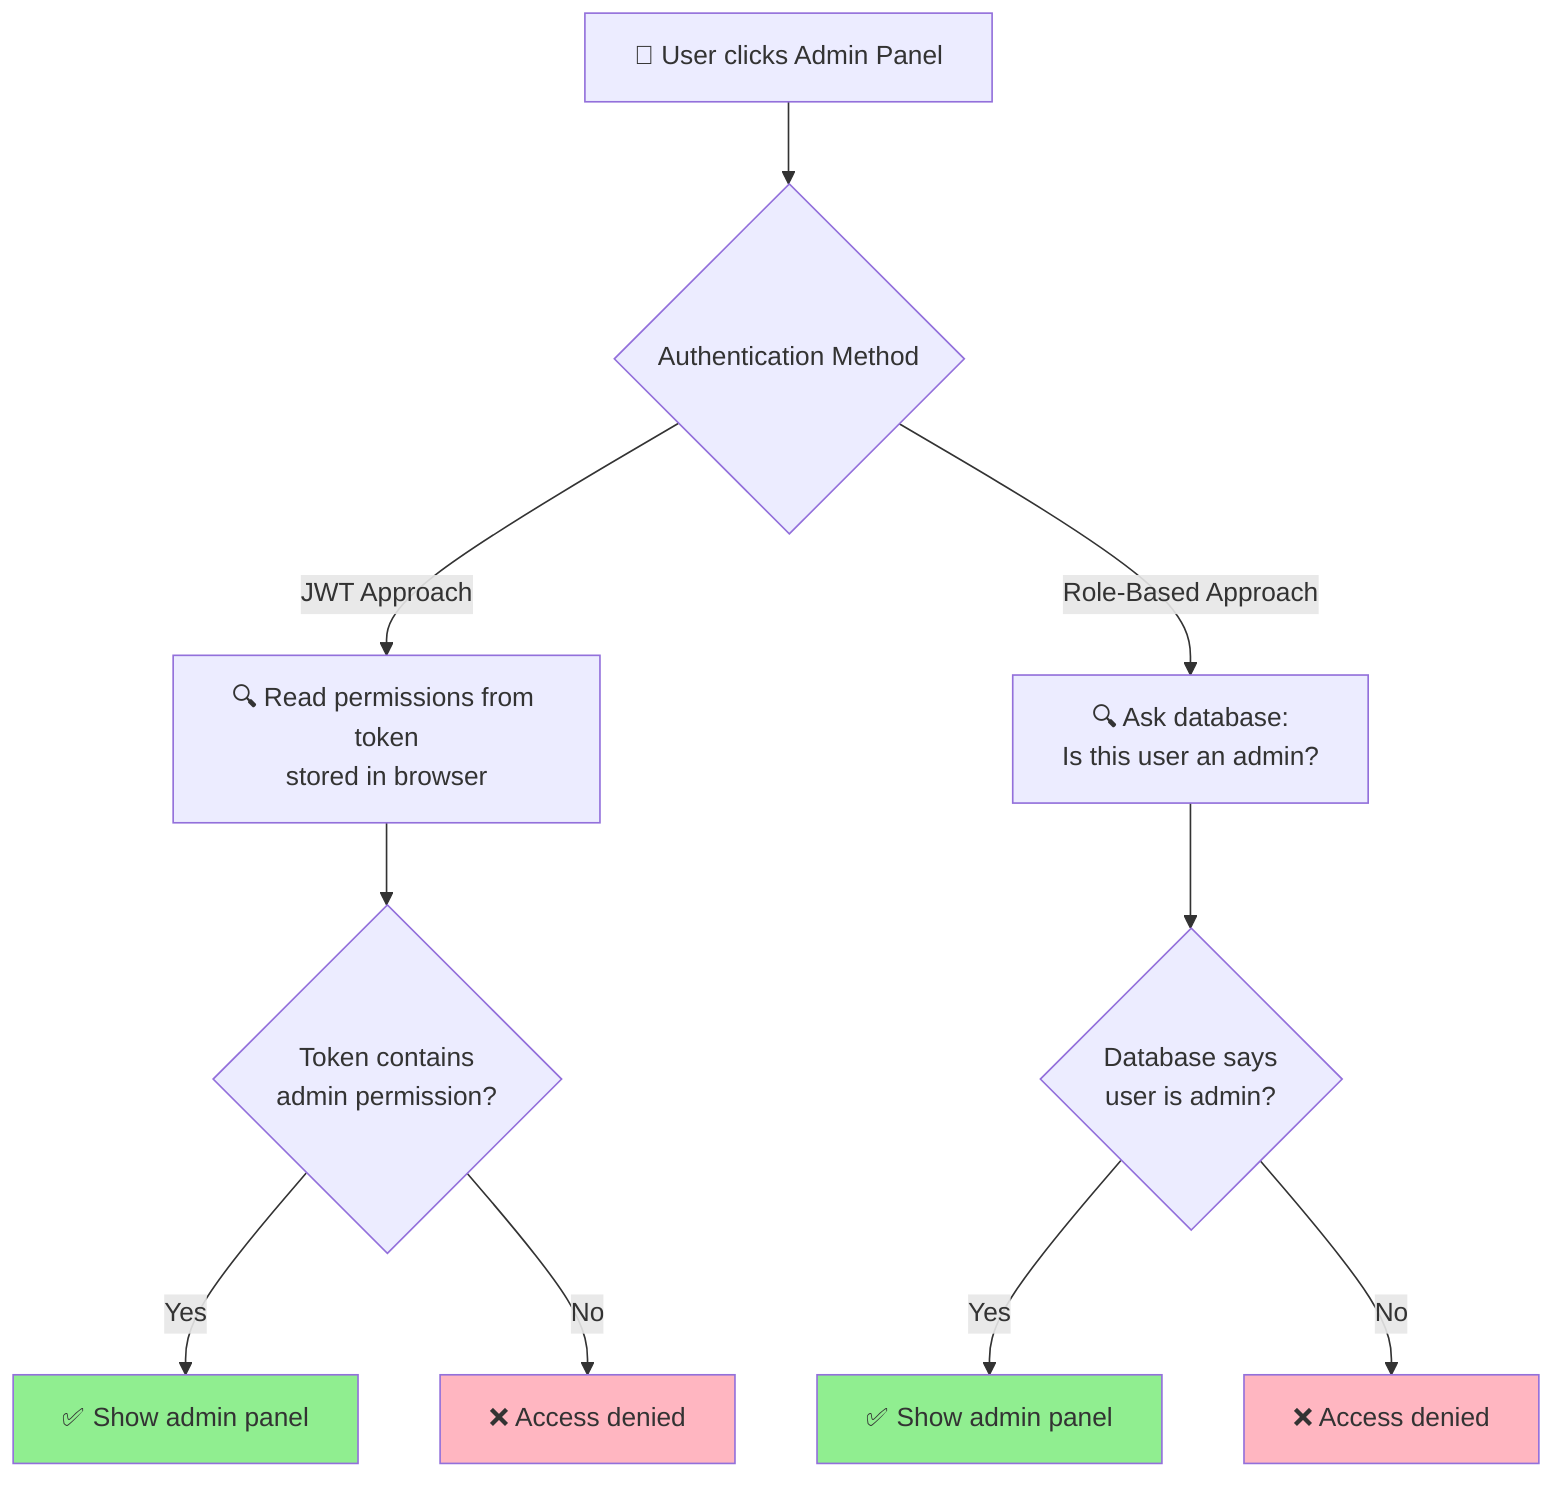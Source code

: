 graph TD
    A[👤 User clicks Admin Panel] --> B{Authentication Method}
    
    B -->|JWT Approach| C[🔍 Read permissions from token<br/>stored in browser]
    C --> D{Token contains<br/>admin permission?}
    D -->|Yes| E[✅ Show admin panel]
    D -->|No| F[❌ Access denied]
    
    B -->|Role-Based Approach| G[🔍 Ask database:<br/>Is this user an admin?]
    G --> H{Database says<br/>user is admin?}
    H -->|Yes| I[✅ Show admin panel]
    H -->|No| J[❌ Access denied]
    
    style E fill:#90EE90
    style I fill:#90EE90
    style F fill:#FFB6C1
    style J fill:#FFB6C1